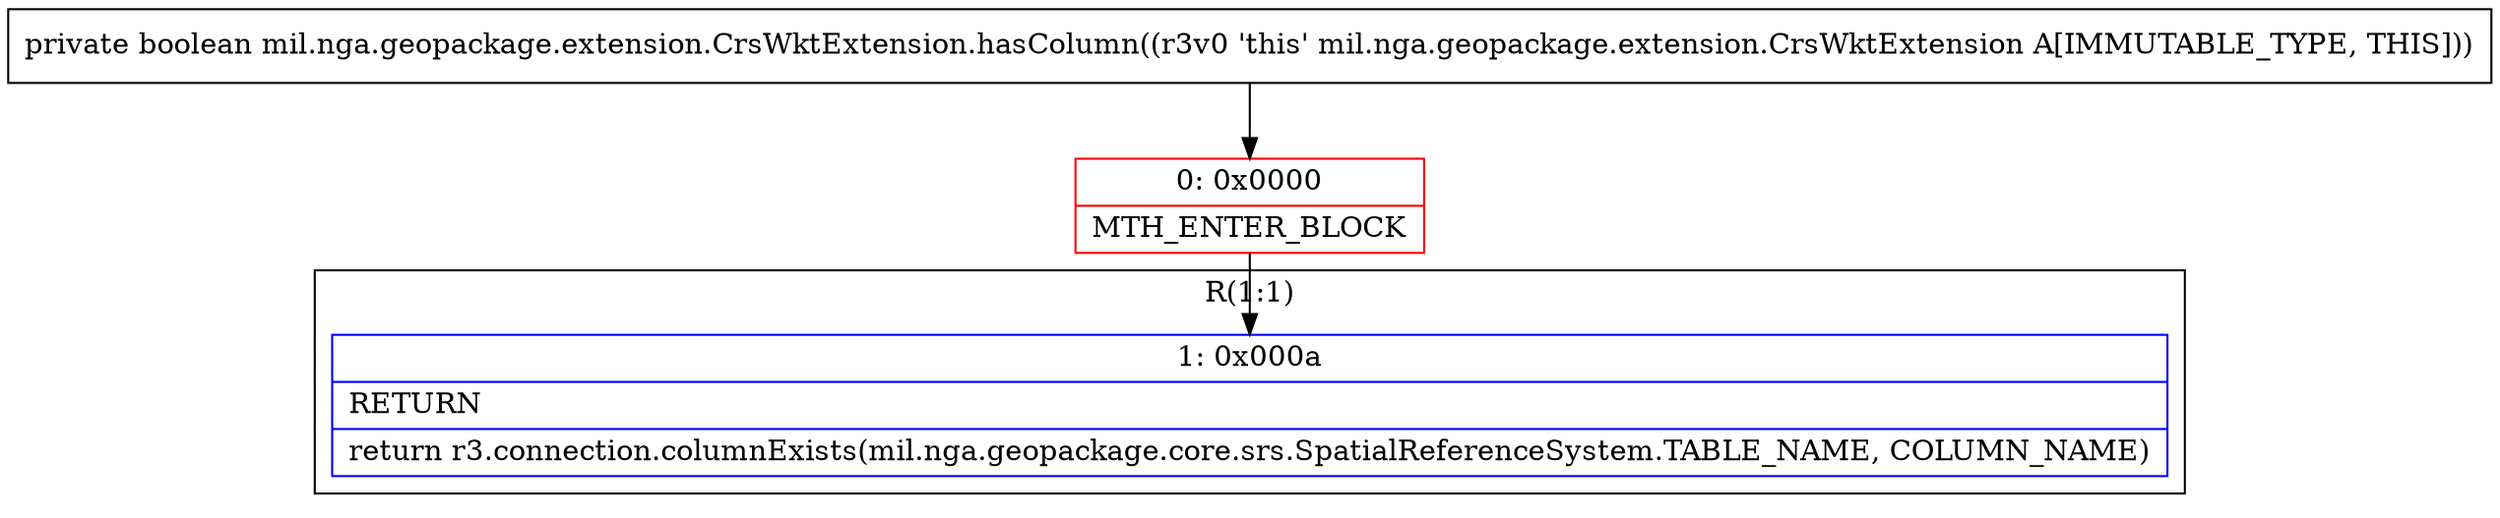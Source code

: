 digraph "CFG formil.nga.geopackage.extension.CrsWktExtension.hasColumn()Z" {
subgraph cluster_Region_551961491 {
label = "R(1:1)";
node [shape=record,color=blue];
Node_1 [shape=record,label="{1\:\ 0x000a|RETURN\l|return r3.connection.columnExists(mil.nga.geopackage.core.srs.SpatialReferenceSystem.TABLE_NAME, COLUMN_NAME)\l}"];
}
Node_0 [shape=record,color=red,label="{0\:\ 0x0000|MTH_ENTER_BLOCK\l}"];
MethodNode[shape=record,label="{private boolean mil.nga.geopackage.extension.CrsWktExtension.hasColumn((r3v0 'this' mil.nga.geopackage.extension.CrsWktExtension A[IMMUTABLE_TYPE, THIS])) }"];
MethodNode -> Node_0;
Node_0 -> Node_1;
}

